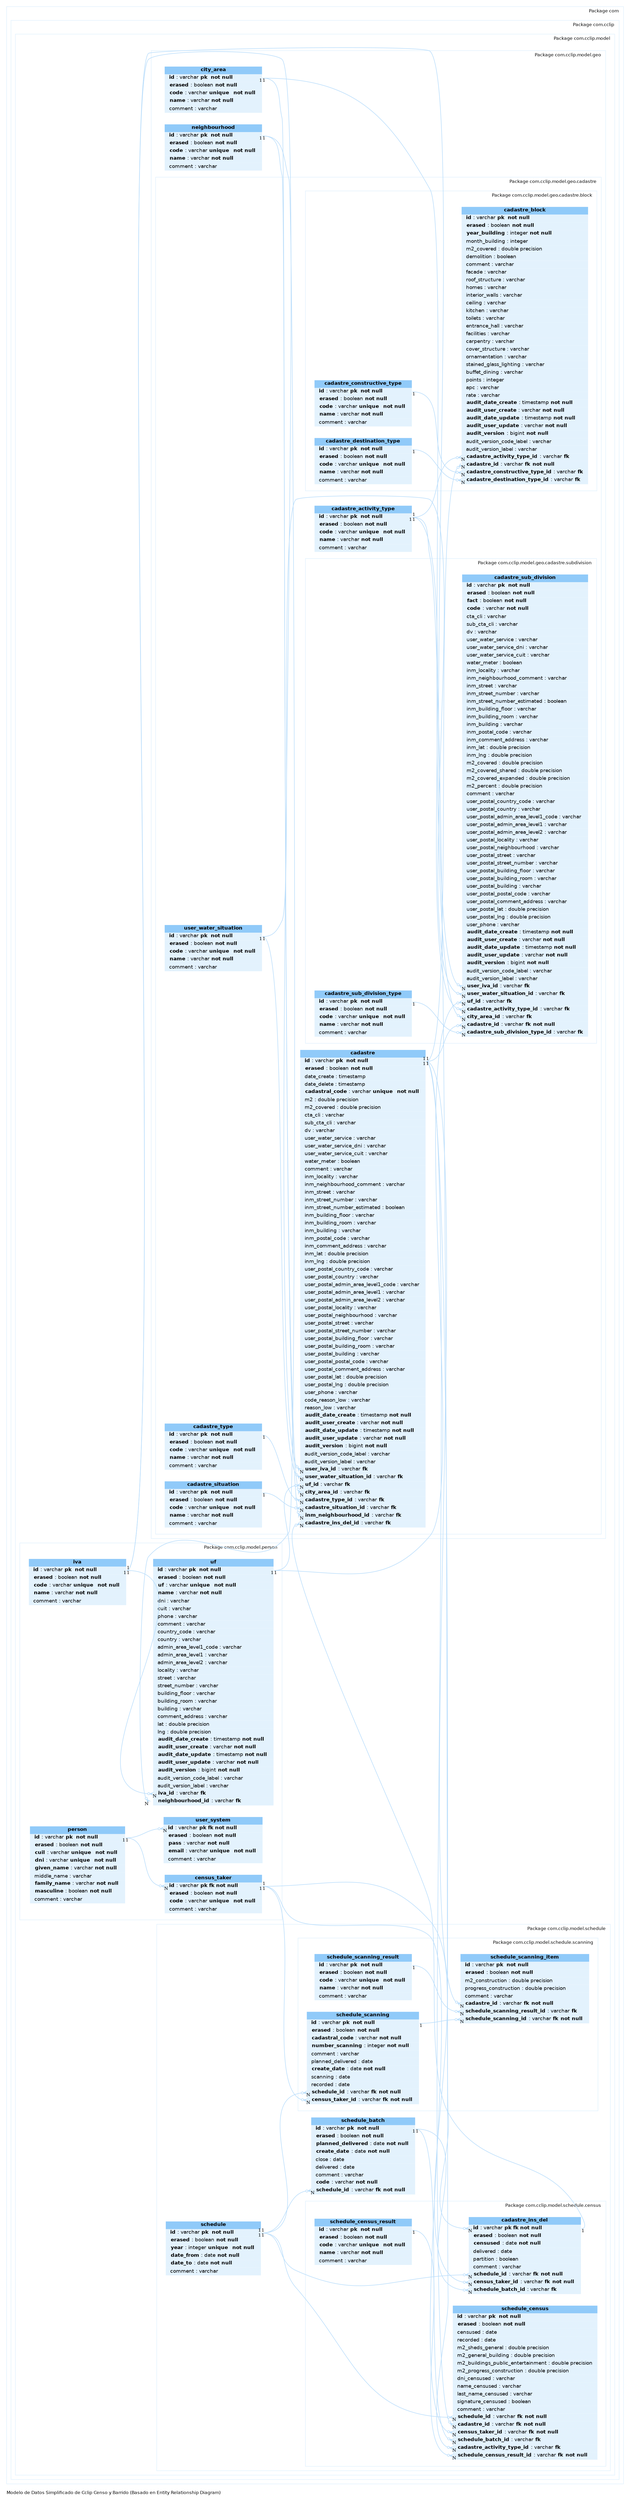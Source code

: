 digraph G {

	graph [
		label="Modelo de Datos Simplificado de Cclip Censo y Barrido (Basado en Entity Relationship Diagram)"
		rankdir="RL"
		bgcolor="#FFFFFF"
		labeljust="l"
		nodesep="0.18"
		ranksep="0.46"
		fontname="Helvetica"
		fontsize="8"
	];
	node [
		fontname="Helvetica"
		fontsize="9"
		shape="plaintext"
		
	];
	edge [
		arrowsize="0.5"
	];

	subgraph clustercom {
		color="#E3F2FD";
		label = "Package com";

		subgraph clustercom_cclip {
			color="#E3F2FD";
			label = "Package com.cclip";

			subgraph clustercom_cclip_model {
				color="#E3F2FD";
				label = "Package com.cclip.model";

				subgraph clustercom_cclip_model_geo {
					color="#E3F2FD";
					label = "Package com.cclip.model.geo";

					//com.cclip.model.geo.CityArea
					city_area [
						label=<
							<TABLE BORDER="0" CELLBORDER="0" CELLSPACING="0" BGCOLOR="#ffffff">
				<TR><TD COLSPAN="3" BGCOLOR="#90CAF9" ALIGN="CENTER"><B>city_area</B></TD></TR>

				<TR><TD PORT="id" COLSPAN="3" BGCOLOR="#E3F2FD" ALIGN="LEFT"><B>  id</B> : varchar <B>pk  not null</B> </TD></TR>
				<TR><TD PORT="erased" COLSPAN="3" BGCOLOR="#E3F2FD" ALIGN="LEFT">  <B>erased</B> : boolean <B>not null</B>   </TD></TR>
				<TR><TD PORT="code" COLSPAN="3" BGCOLOR="#E3F2FD" ALIGN="LEFT">  <B>code</B> : varchar <B>unique</B>  <B>not null</B>   </TD></TR>
				<TR><TD PORT="name" COLSPAN="3" BGCOLOR="#E3F2FD" ALIGN="LEFT">  <B>name</B> : varchar <B>not null</B>   </TD></TR>
				<TR><TD PORT="comment" COLSPAN="3" BGCOLOR="#E3F2FD" ALIGN="LEFT">  comment : varchar  </TD></TR>
							</TABLE>>
							URL="com.cclip.model.geo.CityArea.html"
							tooltip="com.cclip.model.geo.CityArea"
					];

					//com.cclip.model.geo.Neighbourhood
					neighbourhood [
						label=<
							<TABLE BORDER="0" CELLBORDER="0" CELLSPACING="0" BGCOLOR="#ffffff">
				<TR><TD COLSPAN="3" BGCOLOR="#90CAF9" ALIGN="CENTER"><B>neighbourhood</B></TD></TR>

				<TR><TD PORT="id" COLSPAN="3" BGCOLOR="#E3F2FD" ALIGN="LEFT"><B>  id</B> : varchar <B>pk  not null</B> </TD></TR>
				<TR><TD PORT="erased" COLSPAN="3" BGCOLOR="#E3F2FD" ALIGN="LEFT">  <B>erased</B> : boolean <B>not null</B>   </TD></TR>
				<TR><TD PORT="code" COLSPAN="3" BGCOLOR="#E3F2FD" ALIGN="LEFT">  <B>code</B> : varchar <B>unique</B>  <B>not null</B>   </TD></TR>
				<TR><TD PORT="name" COLSPAN="3" BGCOLOR="#E3F2FD" ALIGN="LEFT">  <B>name</B> : varchar <B>not null</B>   </TD></TR>
				<TR><TD PORT="comment" COLSPAN="3" BGCOLOR="#E3F2FD" ALIGN="LEFT">  comment : varchar  </TD></TR>
							</TABLE>>
							URL="com.cclip.model.geo.Neighbourhood.html"
							tooltip="com.cclip.model.geo.Neighbourhood"
					];

					subgraph clustercom_cclip_model_geo_cadastre {
						color="#E3F2FD";
						label = "Package com.cclip.model.geo.cadastre";

						//com.cclip.model.geo.cadastre.CadastreType
						cadastre_type [
							label=<
								<TABLE BORDER="0" CELLBORDER="0" CELLSPACING="0" BGCOLOR="#ffffff">
				<TR><TD COLSPAN="3" BGCOLOR="#90CAF9" ALIGN="CENTER"><B>cadastre_type</B></TD></TR>

				<TR><TD PORT="id" COLSPAN="3" BGCOLOR="#E3F2FD" ALIGN="LEFT"><B>  id</B> : varchar <B>pk  not null</B> </TD></TR>
				<TR><TD PORT="erased" COLSPAN="3" BGCOLOR="#E3F2FD" ALIGN="LEFT">  <B>erased</B> : boolean <B>not null</B>   </TD></TR>
				<TR><TD PORT="code" COLSPAN="3" BGCOLOR="#E3F2FD" ALIGN="LEFT">  <B>code</B> : varchar <B>unique</B>  <B>not null</B>   </TD></TR>
				<TR><TD PORT="name" COLSPAN="3" BGCOLOR="#E3F2FD" ALIGN="LEFT">  <B>name</B> : varchar <B>not null</B>   </TD></TR>
				<TR><TD PORT="comment" COLSPAN="3" BGCOLOR="#E3F2FD" ALIGN="LEFT">  comment : varchar  </TD></TR>
								</TABLE>>
								URL="com.cclip.model.geo.cadastre.CadastreType.html"
								tooltip="com.cclip.model.geo.cadastre.CadastreType"
						];

						//com.cclip.model.geo.cadastre.CadastreSituation
						cadastre_situation [
							label=<
								<TABLE BORDER="0" CELLBORDER="0" CELLSPACING="0" BGCOLOR="#ffffff">
				<TR><TD COLSPAN="3" BGCOLOR="#90CAF9" ALIGN="CENTER"><B>cadastre_situation</B></TD></TR>

				<TR><TD PORT="id" COLSPAN="3" BGCOLOR="#E3F2FD" ALIGN="LEFT"><B>  id</B> : varchar <B>pk  not null</B> </TD></TR>
				<TR><TD PORT="erased" COLSPAN="3" BGCOLOR="#E3F2FD" ALIGN="LEFT">  <B>erased</B> : boolean <B>not null</B>   </TD></TR>
				<TR><TD PORT="code" COLSPAN="3" BGCOLOR="#E3F2FD" ALIGN="LEFT">  <B>code</B> : varchar <B>unique</B>  <B>not null</B>   </TD></TR>
				<TR><TD PORT="name" COLSPAN="3" BGCOLOR="#E3F2FD" ALIGN="LEFT">  <B>name</B> : varchar <B>not null</B>   </TD></TR>
				<TR><TD PORT="comment" COLSPAN="3" BGCOLOR="#E3F2FD" ALIGN="LEFT">  comment : varchar  </TD></TR>
								</TABLE>>
								URL="com.cclip.model.geo.cadastre.CadastreSituation.html"
								tooltip="com.cclip.model.geo.cadastre.CadastreSituation"
						];

						//com.cclip.model.geo.cadastre.UserWaterSituation
						user_water_situation [
							label=<
								<TABLE BORDER="0" CELLBORDER="0" CELLSPACING="0" BGCOLOR="#ffffff">
				<TR><TD COLSPAN="3" BGCOLOR="#90CAF9" ALIGN="CENTER"><B>user_water_situation</B></TD></TR>

				<TR><TD PORT="id" COLSPAN="3" BGCOLOR="#E3F2FD" ALIGN="LEFT"><B>  id</B> : varchar <B>pk  not null</B> </TD></TR>
				<TR><TD PORT="erased" COLSPAN="3" BGCOLOR="#E3F2FD" ALIGN="LEFT">  <B>erased</B> : boolean <B>not null</B>   </TD></TR>
				<TR><TD PORT="code" COLSPAN="3" BGCOLOR="#E3F2FD" ALIGN="LEFT">  <B>code</B> : varchar <B>unique</B>  <B>not null</B>   </TD></TR>
				<TR><TD PORT="name" COLSPAN="3" BGCOLOR="#E3F2FD" ALIGN="LEFT">  <B>name</B> : varchar <B>not null</B>   </TD></TR>
				<TR><TD PORT="comment" COLSPAN="3" BGCOLOR="#E3F2FD" ALIGN="LEFT">  comment : varchar  </TD></TR>
								</TABLE>>
								URL="com.cclip.model.geo.cadastre.UserWaterSituation.html"
								tooltip="com.cclip.model.geo.cadastre.UserWaterSituation"
						];

						//com.cclip.model.geo.cadastre.Cadastre
						cadastre [
							label=<
								<TABLE BORDER="0" CELLBORDER="0" CELLSPACING="0" BGCOLOR="#ffffff">
				<TR><TD COLSPAN="3" BGCOLOR="#90CAF9" ALIGN="CENTER"><B>cadastre</B></TD></TR>

				<TR><TD PORT="id" COLSPAN="3" BGCOLOR="#E3F2FD" ALIGN="LEFT"><B>  id</B> : varchar <B>pk  not null</B> </TD></TR>
				<TR><TD PORT="erased" COLSPAN="3" BGCOLOR="#E3F2FD" ALIGN="LEFT">  <B>erased</B> : boolean <B>not null</B>   </TD></TR>
				<TR><TD PORT="date_create" COLSPAN="3" BGCOLOR="#E3F2FD" ALIGN="LEFT">  date_create : timestamp  </TD></TR>
				<TR><TD PORT="date_delete" COLSPAN="3" BGCOLOR="#E3F2FD" ALIGN="LEFT">  date_delete : timestamp  </TD></TR>
				<TR><TD PORT="cadastral_code" COLSPAN="3" BGCOLOR="#E3F2FD" ALIGN="LEFT">  <B>cadastral_code</B> : varchar <B>unique</B>  <B>not null</B>   </TD></TR>
				<TR><TD PORT="m2" COLSPAN="3" BGCOLOR="#E3F2FD" ALIGN="LEFT">  m2 : double precision  </TD></TR>
				<TR><TD PORT="m2_covered" COLSPAN="3" BGCOLOR="#E3F2FD" ALIGN="LEFT">  m2_covered : double precision  </TD></TR>
				<TR><TD PORT="cta_cli" COLSPAN="3" BGCOLOR="#E3F2FD" ALIGN="LEFT">  cta_cli : varchar  </TD></TR>
				<TR><TD PORT="sub_cta_cli" COLSPAN="3" BGCOLOR="#E3F2FD" ALIGN="LEFT">  sub_cta_cli : varchar  </TD></TR>
				<TR><TD PORT="dv" COLSPAN="3" BGCOLOR="#E3F2FD" ALIGN="LEFT">  dv : varchar  </TD></TR>
				<TR><TD PORT="user_water_service" COLSPAN="3" BGCOLOR="#E3F2FD" ALIGN="LEFT">  user_water_service : varchar  </TD></TR>
				<TR><TD PORT="user_water_service_dni" COLSPAN="3" BGCOLOR="#E3F2FD" ALIGN="LEFT">  user_water_service_dni : varchar  </TD></TR>
				<TR><TD PORT="user_water_service_cuit" COLSPAN="3" BGCOLOR="#E3F2FD" ALIGN="LEFT">  user_water_service_cuit : varchar  </TD></TR>
				<TR><TD PORT="water_meter" COLSPAN="3" BGCOLOR="#E3F2FD" ALIGN="LEFT">  water_meter : boolean  </TD></TR>
				<TR><TD PORT="comment" COLSPAN="3" BGCOLOR="#E3F2FD" ALIGN="LEFT">  comment : varchar  </TD></TR>
				<TR><TD PORT="inm_locality" COLSPAN="3" BGCOLOR="#E3F2FD" ALIGN="LEFT">  inm_locality : varchar  </TD></TR>
				<TR><TD PORT="inm_neighbourhood_comment" COLSPAN="3" BGCOLOR="#E3F2FD" ALIGN="LEFT">  inm_neighbourhood_comment : varchar  </TD></TR>
				<TR><TD PORT="inm_street" COLSPAN="3" BGCOLOR="#E3F2FD" ALIGN="LEFT">  inm_street : varchar  </TD></TR>
				<TR><TD PORT="inm_street_number" COLSPAN="3" BGCOLOR="#E3F2FD" ALIGN="LEFT">  inm_street_number : varchar  </TD></TR>
				<TR><TD PORT="inm_street_number_estimated" COLSPAN="3" BGCOLOR="#E3F2FD" ALIGN="LEFT">  inm_street_number_estimated : boolean  </TD></TR>
				<TR><TD PORT="inm_building_floor" COLSPAN="3" BGCOLOR="#E3F2FD" ALIGN="LEFT">  inm_building_floor : varchar  </TD></TR>
				<TR><TD PORT="inm_building_room" COLSPAN="3" BGCOLOR="#E3F2FD" ALIGN="LEFT">  inm_building_room : varchar  </TD></TR>
				<TR><TD PORT="inm_building" COLSPAN="3" BGCOLOR="#E3F2FD" ALIGN="LEFT">  inm_building : varchar  </TD></TR>
				<TR><TD PORT="inm_postal_code" COLSPAN="3" BGCOLOR="#E3F2FD" ALIGN="LEFT">  inm_postal_code : varchar  </TD></TR>
				<TR><TD PORT="inm_comment_address" COLSPAN="3" BGCOLOR="#E3F2FD" ALIGN="LEFT">  inm_comment_address : varchar  </TD></TR>
				<TR><TD PORT="inm_lat" COLSPAN="3" BGCOLOR="#E3F2FD" ALIGN="LEFT">  inm_lat : double precision  </TD></TR>
				<TR><TD PORT="inm_lng" COLSPAN="3" BGCOLOR="#E3F2FD" ALIGN="LEFT">  inm_lng : double precision  </TD></TR>
				<TR><TD PORT="user_postal_country_code" COLSPAN="3" BGCOLOR="#E3F2FD" ALIGN="LEFT">  user_postal_country_code : varchar  </TD></TR>
				<TR><TD PORT="user_postal_country" COLSPAN="3" BGCOLOR="#E3F2FD" ALIGN="LEFT">  user_postal_country : varchar  </TD></TR>
				<TR><TD PORT="user_postal_admin_area_level1_code" COLSPAN="3" BGCOLOR="#E3F2FD" ALIGN="LEFT">  user_postal_admin_area_level1_code : varchar  </TD></TR>
				<TR><TD PORT="user_postal_admin_area_level1" COLSPAN="3" BGCOLOR="#E3F2FD" ALIGN="LEFT">  user_postal_admin_area_level1 : varchar  </TD></TR>
				<TR><TD PORT="user_postal_admin_area_level2" COLSPAN="3" BGCOLOR="#E3F2FD" ALIGN="LEFT">  user_postal_admin_area_level2 : varchar  </TD></TR>
				<TR><TD PORT="user_postal_locality" COLSPAN="3" BGCOLOR="#E3F2FD" ALIGN="LEFT">  user_postal_locality : varchar  </TD></TR>
				<TR><TD PORT="user_postal_neighbourhood" COLSPAN="3" BGCOLOR="#E3F2FD" ALIGN="LEFT">  user_postal_neighbourhood : varchar  </TD></TR>
				<TR><TD PORT="user_postal_street" COLSPAN="3" BGCOLOR="#E3F2FD" ALIGN="LEFT">  user_postal_street : varchar  </TD></TR>
				<TR><TD PORT="user_postal_street_number" COLSPAN="3" BGCOLOR="#E3F2FD" ALIGN="LEFT">  user_postal_street_number : varchar  </TD></TR>
				<TR><TD PORT="user_postal_building_floor" COLSPAN="3" BGCOLOR="#E3F2FD" ALIGN="LEFT">  user_postal_building_floor : varchar  </TD></TR>
				<TR><TD PORT="user_postal_building_room" COLSPAN="3" BGCOLOR="#E3F2FD" ALIGN="LEFT">  user_postal_building_room : varchar  </TD></TR>
				<TR><TD PORT="user_postal_building" COLSPAN="3" BGCOLOR="#E3F2FD" ALIGN="LEFT">  user_postal_building : varchar  </TD></TR>
				<TR><TD PORT="user_postal_postal_code" COLSPAN="3" BGCOLOR="#E3F2FD" ALIGN="LEFT">  user_postal_postal_code : varchar  </TD></TR>
				<TR><TD PORT="user_postal_comment_address" COLSPAN="3" BGCOLOR="#E3F2FD" ALIGN="LEFT">  user_postal_comment_address : varchar  </TD></TR>
				<TR><TD PORT="user_postal_lat" COLSPAN="3" BGCOLOR="#E3F2FD" ALIGN="LEFT">  user_postal_lat : double precision  </TD></TR>
				<TR><TD PORT="user_postal_lng" COLSPAN="3" BGCOLOR="#E3F2FD" ALIGN="LEFT">  user_postal_lng : double precision  </TD></TR>
				<TR><TD PORT="user_phone" COLSPAN="3" BGCOLOR="#E3F2FD" ALIGN="LEFT">  user_phone : varchar  </TD></TR>
				<TR><TD PORT="code_reason_low" COLSPAN="3" BGCOLOR="#E3F2FD" ALIGN="LEFT">  code_reason_low : varchar  </TD></TR>
				<TR><TD PORT="reason_low" COLSPAN="3" BGCOLOR="#E3F2FD" ALIGN="LEFT">  reason_low : varchar  </TD></TR>
				<TR><TD PORT="audit_date_create" COLSPAN="3" BGCOLOR="#E3F2FD" ALIGN="LEFT">  <B>audit_date_create</B> : timestamp <B>not null</B>   </TD></TR>
				<TR><TD PORT="audit_user_create" COLSPAN="3" BGCOLOR="#E3F2FD" ALIGN="LEFT">  <B>audit_user_create</B> : varchar <B>not null</B>   </TD></TR>
				<TR><TD PORT="audit_date_update" COLSPAN="3" BGCOLOR="#E3F2FD" ALIGN="LEFT">  <B>audit_date_update</B> : timestamp <B>not null</B>   </TD></TR>
				<TR><TD PORT="audit_user_update" COLSPAN="3" BGCOLOR="#E3F2FD" ALIGN="LEFT">  <B>audit_user_update</B> : varchar <B>not null</B>   </TD></TR>
				<TR><TD PORT="audit_version" COLSPAN="3" BGCOLOR="#E3F2FD" ALIGN="LEFT">  <B>audit_version</B> : bigint <B>not null</B>   </TD></TR>
				<TR><TD PORT="audit_version_code_label" COLSPAN="3" BGCOLOR="#E3F2FD" ALIGN="LEFT">  audit_version_code_label : varchar  </TD></TR>
				<TR><TD PORT="audit_version_label" COLSPAN="3" BGCOLOR="#E3F2FD" ALIGN="LEFT">  audit_version_label : varchar  </TD></TR>
				<TR><TD PORT="user_iva_id" COLSPAN="3" BGCOLOR="#E3F2FD" ALIGN="LEFT">  <B>user_iva_id</B> : varchar <B>fk</B>  </TD></TR>
				<TR><TD PORT="user_water_situation_id" COLSPAN="3" BGCOLOR="#E3F2FD" ALIGN="LEFT">  <B>user_water_situation_id</B> : varchar <B>fk</B>  </TD></TR>
				<TR><TD PORT="uf_id" COLSPAN="3" BGCOLOR="#E3F2FD" ALIGN="LEFT">  <B>uf_id</B> : varchar <B>fk</B>  </TD></TR>
				<TR><TD PORT="city_area_id" COLSPAN="3" BGCOLOR="#E3F2FD" ALIGN="LEFT">  <B>city_area_id</B> : varchar <B>fk</B>  </TD></TR>
				<TR><TD PORT="cadastre_type_id" COLSPAN="3" BGCOLOR="#E3F2FD" ALIGN="LEFT">  <B>cadastre_type_id</B> : varchar <B>fk</B>  </TD></TR>
				<TR><TD PORT="cadastre_situation_id" COLSPAN="3" BGCOLOR="#E3F2FD" ALIGN="LEFT">  <B>cadastre_situation_id</B> : varchar <B>fk</B>  </TD></TR>
				<TR><TD PORT="inm_neighbourhood_id" COLSPAN="3" BGCOLOR="#E3F2FD" ALIGN="LEFT">  <B>inm_neighbourhood_id</B> : varchar <B>fk</B>  </TD></TR>
				<TR><TD PORT="cadastre_ins_del_id" COLSPAN="3" BGCOLOR="#E3F2FD" ALIGN="LEFT">  <B>cadastre_ins_del_id</B> : varchar <B>fk</B>  </TD></TR>
								</TABLE>>
								URL="com.cclip.model.geo.cadastre.Cadastre.html"
								tooltip="com.cclip.model.geo.cadastre.Cadastre"
						];

						//com.cclip.model.geo.cadastre.CadastreActivityType
						cadastre_activity_type [
							label=<
								<TABLE BORDER="0" CELLBORDER="0" CELLSPACING="0" BGCOLOR="#ffffff">
				<TR><TD COLSPAN="3" BGCOLOR="#90CAF9" ALIGN="CENTER"><B>cadastre_activity_type</B></TD></TR>

				<TR><TD PORT="id" COLSPAN="3" BGCOLOR="#E3F2FD" ALIGN="LEFT"><B>  id</B> : varchar <B>pk  not null</B> </TD></TR>
				<TR><TD PORT="erased" COLSPAN="3" BGCOLOR="#E3F2FD" ALIGN="LEFT">  <B>erased</B> : boolean <B>not null</B>   </TD></TR>
				<TR><TD PORT="code" COLSPAN="3" BGCOLOR="#E3F2FD" ALIGN="LEFT">  <B>code</B> : varchar <B>unique</B>  <B>not null</B>   </TD></TR>
				<TR><TD PORT="name" COLSPAN="3" BGCOLOR="#E3F2FD" ALIGN="LEFT">  <B>name</B> : varchar <B>not null</B>   </TD></TR>
				<TR><TD PORT="comment" COLSPAN="3" BGCOLOR="#E3F2FD" ALIGN="LEFT">  comment : varchar  </TD></TR>
								</TABLE>>
								URL="com.cclip.model.geo.cadastre.CadastreActivityType.html"
								tooltip="com.cclip.model.geo.cadastre.CadastreActivityType"
						];

						subgraph clustercom_cclip_model_geo_cadastre_aacc {
							color="#E3F2FD";
							label = "Package com.cclip.model.geo.cadastre.aacc";

						}

						subgraph clustercom_cclip_model_geo_cadastre_block {
							color="#E3F2FD";
							label = "Package com.cclip.model.geo.cadastre.block";

							//com.cclip.model.geo.cadastre.block.CadastreConstructiveType
							cadastre_constructive_type [
								label=<
									<TABLE BORDER="0" CELLBORDER="0" CELLSPACING="0" BGCOLOR="#ffffff">
				<TR><TD COLSPAN="3" BGCOLOR="#90CAF9" ALIGN="CENTER"><B>cadastre_constructive_type</B></TD></TR>

				<TR><TD PORT="id" COLSPAN="3" BGCOLOR="#E3F2FD" ALIGN="LEFT"><B>  id</B> : varchar <B>pk  not null</B> </TD></TR>
				<TR><TD PORT="erased" COLSPAN="3" BGCOLOR="#E3F2FD" ALIGN="LEFT">  <B>erased</B> : boolean <B>not null</B>   </TD></TR>
				<TR><TD PORT="code" COLSPAN="3" BGCOLOR="#E3F2FD" ALIGN="LEFT">  <B>code</B> : varchar <B>unique</B>  <B>not null</B>   </TD></TR>
				<TR><TD PORT="name" COLSPAN="3" BGCOLOR="#E3F2FD" ALIGN="LEFT">  <B>name</B> : varchar <B>not null</B>   </TD></TR>
				<TR><TD PORT="comment" COLSPAN="3" BGCOLOR="#E3F2FD" ALIGN="LEFT">  comment : varchar  </TD></TR>
									</TABLE>>
									URL="com.cclip.model.geo.cadastre.block.CadastreConstructiveType.html"
									tooltip="com.cclip.model.geo.cadastre.block.CadastreConstructiveType"
							];

							//com.cclip.model.geo.cadastre.block.CadastreDestinationType
							cadastre_destination_type [
								label=<
									<TABLE BORDER="0" CELLBORDER="0" CELLSPACING="0" BGCOLOR="#ffffff">
				<TR><TD COLSPAN="3" BGCOLOR="#90CAF9" ALIGN="CENTER"><B>cadastre_destination_type</B></TD></TR>

				<TR><TD PORT="id" COLSPAN="3" BGCOLOR="#E3F2FD" ALIGN="LEFT"><B>  id</B> : varchar <B>pk  not null</B> </TD></TR>
				<TR><TD PORT="erased" COLSPAN="3" BGCOLOR="#E3F2FD" ALIGN="LEFT">  <B>erased</B> : boolean <B>not null</B>   </TD></TR>
				<TR><TD PORT="code" COLSPAN="3" BGCOLOR="#E3F2FD" ALIGN="LEFT">  <B>code</B> : varchar <B>unique</B>  <B>not null</B>   </TD></TR>
				<TR><TD PORT="name" COLSPAN="3" BGCOLOR="#E3F2FD" ALIGN="LEFT">  <B>name</B> : varchar <B>not null</B>   </TD></TR>
				<TR><TD PORT="comment" COLSPAN="3" BGCOLOR="#E3F2FD" ALIGN="LEFT">  comment : varchar  </TD></TR>
									</TABLE>>
									URL="com.cclip.model.geo.cadastre.block.CadastreDestinationType.html"
									tooltip="com.cclip.model.geo.cadastre.block.CadastreDestinationType"
							];

							//com.cclip.model.geo.cadastre.block.CadastreBlock
							cadastre_block [
								label=<
									<TABLE BORDER="0" CELLBORDER="0" CELLSPACING="0" BGCOLOR="#ffffff">
				<TR><TD COLSPAN="3" BGCOLOR="#90CAF9" ALIGN="CENTER"><B>cadastre_block</B></TD></TR>

				<TR><TD PORT="id" COLSPAN="3" BGCOLOR="#E3F2FD" ALIGN="LEFT"><B>  id</B> : varchar <B>pk  not null</B> </TD></TR>
				<TR><TD PORT="erased" COLSPAN="3" BGCOLOR="#E3F2FD" ALIGN="LEFT">  <B>erased</B> : boolean <B>not null</B>   </TD></TR>
				<TR><TD PORT="year_building" COLSPAN="3" BGCOLOR="#E3F2FD" ALIGN="LEFT">  <B>year_building</B> : integer <B>not null</B>   </TD></TR>
				<TR><TD PORT="month_building" COLSPAN="3" BGCOLOR="#E3F2FD" ALIGN="LEFT">  month_building : integer  </TD></TR>
				<TR><TD PORT="m2_covered" COLSPAN="3" BGCOLOR="#E3F2FD" ALIGN="LEFT">  m2_covered : double precision  </TD></TR>
				<TR><TD PORT="demolition" COLSPAN="3" BGCOLOR="#E3F2FD" ALIGN="LEFT">  demolition : boolean  </TD></TR>
				<TR><TD PORT="comment" COLSPAN="3" BGCOLOR="#E3F2FD" ALIGN="LEFT">  comment : varchar  </TD></TR>
				<TR><TD PORT="facade" COLSPAN="3" BGCOLOR="#E3F2FD" ALIGN="LEFT">  facade : varchar  </TD></TR>
				<TR><TD PORT="roof_structure" COLSPAN="3" BGCOLOR="#E3F2FD" ALIGN="LEFT">  roof_structure : varchar  </TD></TR>
				<TR><TD PORT="homes" COLSPAN="3" BGCOLOR="#E3F2FD" ALIGN="LEFT">  homes : varchar  </TD></TR>
				<TR><TD PORT="interior_walls" COLSPAN="3" BGCOLOR="#E3F2FD" ALIGN="LEFT">  interior_walls : varchar  </TD></TR>
				<TR><TD PORT="ceiling" COLSPAN="3" BGCOLOR="#E3F2FD" ALIGN="LEFT">  ceiling : varchar  </TD></TR>
				<TR><TD PORT="kitchen" COLSPAN="3" BGCOLOR="#E3F2FD" ALIGN="LEFT">  kitchen : varchar  </TD></TR>
				<TR><TD PORT="toilets" COLSPAN="3" BGCOLOR="#E3F2FD" ALIGN="LEFT">  toilets : varchar  </TD></TR>
				<TR><TD PORT="entrance_hall" COLSPAN="3" BGCOLOR="#E3F2FD" ALIGN="LEFT">  entrance_hall : varchar  </TD></TR>
				<TR><TD PORT="facilities" COLSPAN="3" BGCOLOR="#E3F2FD" ALIGN="LEFT">  facilities : varchar  </TD></TR>
				<TR><TD PORT="carpentry" COLSPAN="3" BGCOLOR="#E3F2FD" ALIGN="LEFT">  carpentry : varchar  </TD></TR>
				<TR><TD PORT="cover_structure" COLSPAN="3" BGCOLOR="#E3F2FD" ALIGN="LEFT">  cover_structure : varchar  </TD></TR>
				<TR><TD PORT="ornamentation" COLSPAN="3" BGCOLOR="#E3F2FD" ALIGN="LEFT">  ornamentation : varchar  </TD></TR>
				<TR><TD PORT="stained_glass_lighting" COLSPAN="3" BGCOLOR="#E3F2FD" ALIGN="LEFT">  stained_glass_lighting : varchar  </TD></TR>
				<TR><TD PORT="buffet_dining" COLSPAN="3" BGCOLOR="#E3F2FD" ALIGN="LEFT">  buffet_dining : varchar  </TD></TR>
				<TR><TD PORT="points" COLSPAN="3" BGCOLOR="#E3F2FD" ALIGN="LEFT">  points : integer  </TD></TR>
				<TR><TD PORT="apc" COLSPAN="3" BGCOLOR="#E3F2FD" ALIGN="LEFT">  apc : varchar  </TD></TR>
				<TR><TD PORT="rate" COLSPAN="3" BGCOLOR="#E3F2FD" ALIGN="LEFT">  rate : varchar  </TD></TR>
				<TR><TD PORT="audit_date_create" COLSPAN="3" BGCOLOR="#E3F2FD" ALIGN="LEFT">  <B>audit_date_create</B> : timestamp <B>not null</B>   </TD></TR>
				<TR><TD PORT="audit_user_create" COLSPAN="3" BGCOLOR="#E3F2FD" ALIGN="LEFT">  <B>audit_user_create</B> : varchar <B>not null</B>   </TD></TR>
				<TR><TD PORT="audit_date_update" COLSPAN="3" BGCOLOR="#E3F2FD" ALIGN="LEFT">  <B>audit_date_update</B> : timestamp <B>not null</B>   </TD></TR>
				<TR><TD PORT="audit_user_update" COLSPAN="3" BGCOLOR="#E3F2FD" ALIGN="LEFT">  <B>audit_user_update</B> : varchar <B>not null</B>   </TD></TR>
				<TR><TD PORT="audit_version" COLSPAN="3" BGCOLOR="#E3F2FD" ALIGN="LEFT">  <B>audit_version</B> : bigint <B>not null</B>   </TD></TR>
				<TR><TD PORT="audit_version_code_label" COLSPAN="3" BGCOLOR="#E3F2FD" ALIGN="LEFT">  audit_version_code_label : varchar  </TD></TR>
				<TR><TD PORT="audit_version_label" COLSPAN="3" BGCOLOR="#E3F2FD" ALIGN="LEFT">  audit_version_label : varchar  </TD></TR>
				<TR><TD PORT="cadastre_activity_type_id" COLSPAN="3" BGCOLOR="#E3F2FD" ALIGN="LEFT">  <B>cadastre_activity_type_id</B> : varchar <B>fk</B>  </TD></TR>
				<TR><TD PORT="cadastre_id" COLSPAN="3" BGCOLOR="#E3F2FD" ALIGN="LEFT">  <B>cadastre_id</B> : varchar <B>fk</B> <B>not null</B>   </TD></TR>
				<TR><TD PORT="cadastre_constructive_type_id" COLSPAN="3" BGCOLOR="#E3F2FD" ALIGN="LEFT">  <B>cadastre_constructive_type_id</B> : varchar <B>fk</B>  </TD></TR>
				<TR><TD PORT="cadastre_destination_type_id" COLSPAN="3" BGCOLOR="#E3F2FD" ALIGN="LEFT">  <B>cadastre_destination_type_id</B> : varchar <B>fk</B>  </TD></TR>
									</TABLE>>
									URL="com.cclip.model.geo.cadastre.block.CadastreBlock.html"
									tooltip="com.cclip.model.geo.cadastre.block.CadastreBlock"
							];

						}

						subgraph clustercom_cclip_model_geo_cadastre_subdivision {
							color="#E3F2FD";
							label = "Package com.cclip.model.geo.cadastre.subdivision";

							//com.cclip.model.geo.cadastre.subdivision.CadastreSubDivisionType
							cadastre_sub_division_type [
								label=<
									<TABLE BORDER="0" CELLBORDER="0" CELLSPACING="0" BGCOLOR="#ffffff">
				<TR><TD COLSPAN="3" BGCOLOR="#90CAF9" ALIGN="CENTER"><B>cadastre_sub_division_type</B></TD></TR>

				<TR><TD PORT="id" COLSPAN="3" BGCOLOR="#E3F2FD" ALIGN="LEFT"><B>  id</B> : varchar <B>pk  not null</B> </TD></TR>
				<TR><TD PORT="erased" COLSPAN="3" BGCOLOR="#E3F2FD" ALIGN="LEFT">  <B>erased</B> : boolean <B>not null</B>   </TD></TR>
				<TR><TD PORT="code" COLSPAN="3" BGCOLOR="#E3F2FD" ALIGN="LEFT">  <B>code</B> : varchar <B>unique</B>  <B>not null</B>   </TD></TR>
				<TR><TD PORT="name" COLSPAN="3" BGCOLOR="#E3F2FD" ALIGN="LEFT">  <B>name</B> : varchar <B>not null</B>   </TD></TR>
				<TR><TD PORT="comment" COLSPAN="3" BGCOLOR="#E3F2FD" ALIGN="LEFT">  comment : varchar  </TD></TR>
									</TABLE>>
									URL="com.cclip.model.geo.cadastre.subdivision.CadastreSubDivisionType.html"
									tooltip="com.cclip.model.geo.cadastre.subdivision.CadastreSubDivisionType"
							];

							//com.cclip.model.geo.cadastre.subdivision.CadastreSubDivision
							cadastre_sub_division [
								label=<
									<TABLE BORDER="0" CELLBORDER="0" CELLSPACING="0" BGCOLOR="#ffffff">
				<TR><TD COLSPAN="3" BGCOLOR="#90CAF9" ALIGN="CENTER"><B>cadastre_sub_division</B></TD></TR>

				<TR><TD PORT="id" COLSPAN="3" BGCOLOR="#E3F2FD" ALIGN="LEFT"><B>  id</B> : varchar <B>pk  not null</B> </TD></TR>
				<TR><TD PORT="erased" COLSPAN="3" BGCOLOR="#E3F2FD" ALIGN="LEFT">  <B>erased</B> : boolean <B>not null</B>   </TD></TR>
				<TR><TD PORT="fact" COLSPAN="3" BGCOLOR="#E3F2FD" ALIGN="LEFT">  <B>fact</B> : boolean <B>not null</B>   </TD></TR>
				<TR><TD PORT="code" COLSPAN="3" BGCOLOR="#E3F2FD" ALIGN="LEFT">  <B>code</B> : varchar <B>not null</B>   </TD></TR>
				<TR><TD PORT="cta_cli" COLSPAN="3" BGCOLOR="#E3F2FD" ALIGN="LEFT">  cta_cli : varchar  </TD></TR>
				<TR><TD PORT="sub_cta_cli" COLSPAN="3" BGCOLOR="#E3F2FD" ALIGN="LEFT">  sub_cta_cli : varchar  </TD></TR>
				<TR><TD PORT="dv" COLSPAN="3" BGCOLOR="#E3F2FD" ALIGN="LEFT">  dv : varchar  </TD></TR>
				<TR><TD PORT="user_water_service" COLSPAN="3" BGCOLOR="#E3F2FD" ALIGN="LEFT">  user_water_service : varchar  </TD></TR>
				<TR><TD PORT="user_water_service_dni" COLSPAN="3" BGCOLOR="#E3F2FD" ALIGN="LEFT">  user_water_service_dni : varchar  </TD></TR>
				<TR><TD PORT="user_water_service_cuit" COLSPAN="3" BGCOLOR="#E3F2FD" ALIGN="LEFT">  user_water_service_cuit : varchar  </TD></TR>
				<TR><TD PORT="water_meter" COLSPAN="3" BGCOLOR="#E3F2FD" ALIGN="LEFT">  water_meter : boolean  </TD></TR>
				<TR><TD PORT="inm_locality" COLSPAN="3" BGCOLOR="#E3F2FD" ALIGN="LEFT">  inm_locality : varchar  </TD></TR>
				<TR><TD PORT="inm_neighbourhood_comment" COLSPAN="3" BGCOLOR="#E3F2FD" ALIGN="LEFT">  inm_neighbourhood_comment : varchar  </TD></TR>
				<TR><TD PORT="inm_street" COLSPAN="3" BGCOLOR="#E3F2FD" ALIGN="LEFT">  inm_street : varchar  </TD></TR>
				<TR><TD PORT="inm_street_number" COLSPAN="3" BGCOLOR="#E3F2FD" ALIGN="LEFT">  inm_street_number : varchar  </TD></TR>
				<TR><TD PORT="inm_street_number_estimated" COLSPAN="3" BGCOLOR="#E3F2FD" ALIGN="LEFT">  inm_street_number_estimated : boolean  </TD></TR>
				<TR><TD PORT="inm_building_floor" COLSPAN="3" BGCOLOR="#E3F2FD" ALIGN="LEFT">  inm_building_floor : varchar  </TD></TR>
				<TR><TD PORT="inm_building_room" COLSPAN="3" BGCOLOR="#E3F2FD" ALIGN="LEFT">  inm_building_room : varchar  </TD></TR>
				<TR><TD PORT="inm_building" COLSPAN="3" BGCOLOR="#E3F2FD" ALIGN="LEFT">  inm_building : varchar  </TD></TR>
				<TR><TD PORT="inm_postal_code" COLSPAN="3" BGCOLOR="#E3F2FD" ALIGN="LEFT">  inm_postal_code : varchar  </TD></TR>
				<TR><TD PORT="inm_comment_address" COLSPAN="3" BGCOLOR="#E3F2FD" ALIGN="LEFT">  inm_comment_address : varchar  </TD></TR>
				<TR><TD PORT="inm_lat" COLSPAN="3" BGCOLOR="#E3F2FD" ALIGN="LEFT">  inm_lat : double precision  </TD></TR>
				<TR><TD PORT="inm_lng" COLSPAN="3" BGCOLOR="#E3F2FD" ALIGN="LEFT">  inm_lng : double precision  </TD></TR>
				<TR><TD PORT="m2_covered" COLSPAN="3" BGCOLOR="#E3F2FD" ALIGN="LEFT">  m2_covered : double precision  </TD></TR>
				<TR><TD PORT="m2_covered_shared" COLSPAN="3" BGCOLOR="#E3F2FD" ALIGN="LEFT">  m2_covered_shared : double precision  </TD></TR>
				<TR><TD PORT="m2_covered_expanded" COLSPAN="3" BGCOLOR="#E3F2FD" ALIGN="LEFT">  m2_covered_expanded : double precision  </TD></TR>
				<TR><TD PORT="m2_percent" COLSPAN="3" BGCOLOR="#E3F2FD" ALIGN="LEFT">  m2_percent : double precision  </TD></TR>
				<TR><TD PORT="comment" COLSPAN="3" BGCOLOR="#E3F2FD" ALIGN="LEFT">  comment : varchar  </TD></TR>
				<TR><TD PORT="user_postal_country_code" COLSPAN="3" BGCOLOR="#E3F2FD" ALIGN="LEFT">  user_postal_country_code : varchar  </TD></TR>
				<TR><TD PORT="user_postal_country" COLSPAN="3" BGCOLOR="#E3F2FD" ALIGN="LEFT">  user_postal_country : varchar  </TD></TR>
				<TR><TD PORT="user_postal_admin_area_level1_code" COLSPAN="3" BGCOLOR="#E3F2FD" ALIGN="LEFT">  user_postal_admin_area_level1_code : varchar  </TD></TR>
				<TR><TD PORT="user_postal_admin_area_level1" COLSPAN="3" BGCOLOR="#E3F2FD" ALIGN="LEFT">  user_postal_admin_area_level1 : varchar  </TD></TR>
				<TR><TD PORT="user_postal_admin_area_level2" COLSPAN="3" BGCOLOR="#E3F2FD" ALIGN="LEFT">  user_postal_admin_area_level2 : varchar  </TD></TR>
				<TR><TD PORT="user_postal_locality" COLSPAN="3" BGCOLOR="#E3F2FD" ALIGN="LEFT">  user_postal_locality : varchar  </TD></TR>
				<TR><TD PORT="user_postal_neighbourhood" COLSPAN="3" BGCOLOR="#E3F2FD" ALIGN="LEFT">  user_postal_neighbourhood : varchar  </TD></TR>
				<TR><TD PORT="user_postal_street" COLSPAN="3" BGCOLOR="#E3F2FD" ALIGN="LEFT">  user_postal_street : varchar  </TD></TR>
				<TR><TD PORT="user_postal_street_number" COLSPAN="3" BGCOLOR="#E3F2FD" ALIGN="LEFT">  user_postal_street_number : varchar  </TD></TR>
				<TR><TD PORT="user_postal_building_floor" COLSPAN="3" BGCOLOR="#E3F2FD" ALIGN="LEFT">  user_postal_building_floor : varchar  </TD></TR>
				<TR><TD PORT="user_postal_building_room" COLSPAN="3" BGCOLOR="#E3F2FD" ALIGN="LEFT">  user_postal_building_room : varchar  </TD></TR>
				<TR><TD PORT="user_postal_building" COLSPAN="3" BGCOLOR="#E3F2FD" ALIGN="LEFT">  user_postal_building : varchar  </TD></TR>
				<TR><TD PORT="user_postal_postal_code" COLSPAN="3" BGCOLOR="#E3F2FD" ALIGN="LEFT">  user_postal_postal_code : varchar  </TD></TR>
				<TR><TD PORT="user_postal_comment_address" COLSPAN="3" BGCOLOR="#E3F2FD" ALIGN="LEFT">  user_postal_comment_address : varchar  </TD></TR>
				<TR><TD PORT="user_postal_lat" COLSPAN="3" BGCOLOR="#E3F2FD" ALIGN="LEFT">  user_postal_lat : double precision  </TD></TR>
				<TR><TD PORT="user_postal_lng" COLSPAN="3" BGCOLOR="#E3F2FD" ALIGN="LEFT">  user_postal_lng : double precision  </TD></TR>
				<TR><TD PORT="user_phone" COLSPAN="3" BGCOLOR="#E3F2FD" ALIGN="LEFT">  user_phone : varchar  </TD></TR>
				<TR><TD PORT="audit_date_create" COLSPAN="3" BGCOLOR="#E3F2FD" ALIGN="LEFT">  <B>audit_date_create</B> : timestamp <B>not null</B>   </TD></TR>
				<TR><TD PORT="audit_user_create" COLSPAN="3" BGCOLOR="#E3F2FD" ALIGN="LEFT">  <B>audit_user_create</B> : varchar <B>not null</B>   </TD></TR>
				<TR><TD PORT="audit_date_update" COLSPAN="3" BGCOLOR="#E3F2FD" ALIGN="LEFT">  <B>audit_date_update</B> : timestamp <B>not null</B>   </TD></TR>
				<TR><TD PORT="audit_user_update" COLSPAN="3" BGCOLOR="#E3F2FD" ALIGN="LEFT">  <B>audit_user_update</B> : varchar <B>not null</B>   </TD></TR>
				<TR><TD PORT="audit_version" COLSPAN="3" BGCOLOR="#E3F2FD" ALIGN="LEFT">  <B>audit_version</B> : bigint <B>not null</B>   </TD></TR>
				<TR><TD PORT="audit_version_code_label" COLSPAN="3" BGCOLOR="#E3F2FD" ALIGN="LEFT">  audit_version_code_label : varchar  </TD></TR>
				<TR><TD PORT="audit_version_label" COLSPAN="3" BGCOLOR="#E3F2FD" ALIGN="LEFT">  audit_version_label : varchar  </TD></TR>
				<TR><TD PORT="user_iva_id" COLSPAN="3" BGCOLOR="#E3F2FD" ALIGN="LEFT">  <B>user_iva_id</B> : varchar <B>fk</B>  </TD></TR>
				<TR><TD PORT="user_water_situation_id" COLSPAN="3" BGCOLOR="#E3F2FD" ALIGN="LEFT">  <B>user_water_situation_id</B> : varchar <B>fk</B>  </TD></TR>
				<TR><TD PORT="uf_id" COLSPAN="3" BGCOLOR="#E3F2FD" ALIGN="LEFT">  <B>uf_id</B> : varchar <B>fk</B>  </TD></TR>
				<TR><TD PORT="cadastre_activity_type_id" COLSPAN="3" BGCOLOR="#E3F2FD" ALIGN="LEFT">  <B>cadastre_activity_type_id</B> : varchar <B>fk</B>  </TD></TR>
				<TR><TD PORT="city_area_id" COLSPAN="3" BGCOLOR="#E3F2FD" ALIGN="LEFT">  <B>city_area_id</B> : varchar <B>fk</B>  </TD></TR>
				<TR><TD PORT="cadastre_id" COLSPAN="3" BGCOLOR="#E3F2FD" ALIGN="LEFT">  <B>cadastre_id</B> : varchar <B>fk</B> <B>not null</B>   </TD></TR>
				<TR><TD PORT="cadastre_sub_division_type_id" COLSPAN="3" BGCOLOR="#E3F2FD" ALIGN="LEFT">  <B>cadastre_sub_division_type_id</B> : varchar <B>fk</B>  </TD></TR>
									</TABLE>>
									URL="com.cclip.model.geo.cadastre.subdivision.CadastreSubDivision.html"
									tooltip="com.cclip.model.geo.cadastre.subdivision.CadastreSubDivision"
							];

						}

					}

				}

				subgraph clustercom_cclip_model_schedule {
					color="#E3F2FD";
					label = "Package com.cclip.model.schedule";

					//com.cclip.model.schedule.Schedule
					schedule [
						label=<
							<TABLE BORDER="0" CELLBORDER="0" CELLSPACING="0" BGCOLOR="#ffffff">
				<TR><TD COLSPAN="3" BGCOLOR="#90CAF9" ALIGN="CENTER"><B>schedule</B></TD></TR>

				<TR><TD PORT="id" COLSPAN="3" BGCOLOR="#E3F2FD" ALIGN="LEFT"><B>  id</B> : varchar <B>pk  not null</B> </TD></TR>
				<TR><TD PORT="erased" COLSPAN="3" BGCOLOR="#E3F2FD" ALIGN="LEFT">  <B>erased</B> : boolean <B>not null</B>   </TD></TR>
				<TR><TD PORT="year" COLSPAN="3" BGCOLOR="#E3F2FD" ALIGN="LEFT">  <B>year</B> : integer <B>unique</B>  <B>not null</B>   </TD></TR>
				<TR><TD PORT="date_from" COLSPAN="3" BGCOLOR="#E3F2FD" ALIGN="LEFT">  <B>date_from</B> : date <B>not null</B>   </TD></TR>
				<TR><TD PORT="date_to" COLSPAN="3" BGCOLOR="#E3F2FD" ALIGN="LEFT">  <B>date_to</B> : date <B>not null</B>   </TD></TR>
				<TR><TD PORT="comment" COLSPAN="3" BGCOLOR="#E3F2FD" ALIGN="LEFT">  comment : varchar  </TD></TR>
							</TABLE>>
							URL="com.cclip.model.schedule.Schedule.html"
							tooltip="com.cclip.model.schedule.Schedule"
					];

					//com.cclip.model.schedule.ScheduleBatch
					schedule_batch [
						label=<
							<TABLE BORDER="0" CELLBORDER="0" CELLSPACING="0" BGCOLOR="#ffffff">
				<TR><TD COLSPAN="3" BGCOLOR="#90CAF9" ALIGN="CENTER"><B>schedule_batch</B></TD></TR>

				<TR><TD PORT="id" COLSPAN="3" BGCOLOR="#E3F2FD" ALIGN="LEFT"><B>  id</B> : varchar <B>pk  not null</B> </TD></TR>
				<TR><TD PORT="erased" COLSPAN="3" BGCOLOR="#E3F2FD" ALIGN="LEFT">  <B>erased</B> : boolean <B>not null</B>   </TD></TR>
				<TR><TD PORT="planned_delivered" COLSPAN="3" BGCOLOR="#E3F2FD" ALIGN="LEFT">  <B>planned_delivered</B> : date <B>not null</B>   </TD></TR>
				<TR><TD PORT="create_date" COLSPAN="3" BGCOLOR="#E3F2FD" ALIGN="LEFT">  <B>create_date</B> : date <B>not null</B>   </TD></TR>
				<TR><TD PORT="close" COLSPAN="3" BGCOLOR="#E3F2FD" ALIGN="LEFT">  close : date  </TD></TR>
				<TR><TD PORT="delivered" COLSPAN="3" BGCOLOR="#E3F2FD" ALIGN="LEFT">  delivered : date  </TD></TR>
				<TR><TD PORT="comment" COLSPAN="3" BGCOLOR="#E3F2FD" ALIGN="LEFT">  comment : varchar  </TD></TR>
				<TR><TD PORT="code" COLSPAN="3" BGCOLOR="#E3F2FD" ALIGN="LEFT">  <B>code</B> : varchar <B>not null</B>   </TD></TR>
				<TR><TD PORT="schedule_id" COLSPAN="3" BGCOLOR="#E3F2FD" ALIGN="LEFT">  <B>schedule_id</B> : varchar <B>fk</B> <B>not null</B>   </TD></TR>
							</TABLE>>
							URL="com.cclip.model.schedule.ScheduleBatch.html"
							tooltip="com.cclip.model.schedule.ScheduleBatch"
					];

					subgraph clustercom_cclip_model_schedule_scanning {
						color="#E3F2FD";
						label = "Package com.cclip.model.schedule.scanning";

						//com.cclip.model.schedule.scanning.ScheduleScanning
						schedule_scanning [
							label=<
								<TABLE BORDER="0" CELLBORDER="0" CELLSPACING="0" BGCOLOR="#ffffff">
				<TR><TD COLSPAN="3" BGCOLOR="#90CAF9" ALIGN="CENTER"><B>schedule_scanning</B></TD></TR>

				<TR><TD PORT="id" COLSPAN="3" BGCOLOR="#E3F2FD" ALIGN="LEFT"><B>  id</B> : varchar <B>pk  not null</B> </TD></TR>
				<TR><TD PORT="erased" COLSPAN="3" BGCOLOR="#E3F2FD" ALIGN="LEFT">  <B>erased</B> : boolean <B>not null</B>   </TD></TR>
				<TR><TD PORT="cadastral_code" COLSPAN="3" BGCOLOR="#E3F2FD" ALIGN="LEFT">  <B>cadastral_code</B> : varchar <B>not null</B>   </TD></TR>
				<TR><TD PORT="number_scanning" COLSPAN="3" BGCOLOR="#E3F2FD" ALIGN="LEFT">  <B>number_scanning</B> : integer <B>not null</B>   </TD></TR>
				<TR><TD PORT="comment" COLSPAN="3" BGCOLOR="#E3F2FD" ALIGN="LEFT">  comment : varchar  </TD></TR>
				<TR><TD PORT="planned_delivered" COLSPAN="3" BGCOLOR="#E3F2FD" ALIGN="LEFT">  planned_delivered : date  </TD></TR>
				<TR><TD PORT="create_date" COLSPAN="3" BGCOLOR="#E3F2FD" ALIGN="LEFT">  <B>create_date</B> : date <B>not null</B>   </TD></TR>
				<TR><TD PORT="scanning" COLSPAN="3" BGCOLOR="#E3F2FD" ALIGN="LEFT">  scanning : date  </TD></TR>
				<TR><TD PORT="recorded" COLSPAN="3" BGCOLOR="#E3F2FD" ALIGN="LEFT">  recorded : date  </TD></TR>
				<TR><TD PORT="schedule_id" COLSPAN="3" BGCOLOR="#E3F2FD" ALIGN="LEFT">  <B>schedule_id</B> : varchar <B>fk</B> <B>not null</B>   </TD></TR>
				<TR><TD PORT="census_taker_id" COLSPAN="3" BGCOLOR="#E3F2FD" ALIGN="LEFT">  <B>census_taker_id</B> : varchar <B>fk</B> <B>not null</B>   </TD></TR>
								</TABLE>>
								URL="com.cclip.model.schedule.scanning.ScheduleScanning.html"
								tooltip="com.cclip.model.schedule.scanning.ScheduleScanning"
						];

						//com.cclip.model.schedule.scanning.ScheduleScanningResult
						schedule_scanning_result [
							label=<
								<TABLE BORDER="0" CELLBORDER="0" CELLSPACING="0" BGCOLOR="#ffffff">
				<TR><TD COLSPAN="3" BGCOLOR="#90CAF9" ALIGN="CENTER"><B>schedule_scanning_result</B></TD></TR>

				<TR><TD PORT="id" COLSPAN="3" BGCOLOR="#E3F2FD" ALIGN="LEFT"><B>  id</B> : varchar <B>pk  not null</B> </TD></TR>
				<TR><TD PORT="erased" COLSPAN="3" BGCOLOR="#E3F2FD" ALIGN="LEFT">  <B>erased</B> : boolean <B>not null</B>   </TD></TR>
				<TR><TD PORT="code" COLSPAN="3" BGCOLOR="#E3F2FD" ALIGN="LEFT">  <B>code</B> : varchar <B>unique</B>  <B>not null</B>   </TD></TR>
				<TR><TD PORT="name" COLSPAN="3" BGCOLOR="#E3F2FD" ALIGN="LEFT">  <B>name</B> : varchar <B>not null</B>   </TD></TR>
				<TR><TD PORT="comment" COLSPAN="3" BGCOLOR="#E3F2FD" ALIGN="LEFT">  comment : varchar  </TD></TR>
								</TABLE>>
								URL="com.cclip.model.schedule.scanning.ScheduleScanningResult.html"
								tooltip="com.cclip.model.schedule.scanning.ScheduleScanningResult"
						];

						//com.cclip.model.schedule.scanning.ScheduleScanningItem
						schedule_scanning_item [
							label=<
								<TABLE BORDER="0" CELLBORDER="0" CELLSPACING="0" BGCOLOR="#ffffff">
				<TR><TD COLSPAN="3" BGCOLOR="#90CAF9" ALIGN="CENTER"><B>schedule_scanning_item</B></TD></TR>

				<TR><TD PORT="id" COLSPAN="3" BGCOLOR="#E3F2FD" ALIGN="LEFT"><B>  id</B> : varchar <B>pk  not null</B> </TD></TR>
				<TR><TD PORT="erased" COLSPAN="3" BGCOLOR="#E3F2FD" ALIGN="LEFT">  <B>erased</B> : boolean <B>not null</B>   </TD></TR>
				<TR><TD PORT="m2_construction" COLSPAN="3" BGCOLOR="#E3F2FD" ALIGN="LEFT">  m2_construction : double precision  </TD></TR>
				<TR><TD PORT="progress_construction" COLSPAN="3" BGCOLOR="#E3F2FD" ALIGN="LEFT">  progress_construction : double precision  </TD></TR>
				<TR><TD PORT="comment" COLSPAN="3" BGCOLOR="#E3F2FD" ALIGN="LEFT">  comment : varchar  </TD></TR>
				<TR><TD PORT="cadastre_id" COLSPAN="3" BGCOLOR="#E3F2FD" ALIGN="LEFT">  <B>cadastre_id</B> : varchar <B>fk</B> <B>not null</B>   </TD></TR>
				<TR><TD PORT="schedule_scanning_result_id" COLSPAN="3" BGCOLOR="#E3F2FD" ALIGN="LEFT">  <B>schedule_scanning_result_id</B> : varchar <B>fk</B>  </TD></TR>
				<TR><TD PORT="schedule_scanning_id" COLSPAN="3" BGCOLOR="#E3F2FD" ALIGN="LEFT">  <B>schedule_scanning_id</B> : varchar <B>fk</B> <B>not null</B>   </TD></TR>
								</TABLE>>
								URL="com.cclip.model.schedule.scanning.ScheduleScanningItem.html"
								tooltip="com.cclip.model.schedule.scanning.ScheduleScanningItem"
						];

					}

					subgraph clustercom_cclip_model_schedule_census {
						color="#E3F2FD";
						label = "Package com.cclip.model.schedule.census";

						//com.cclip.model.schedule.census.ScheduleCensusResult
						schedule_census_result [
							label=<
								<TABLE BORDER="0" CELLBORDER="0" CELLSPACING="0" BGCOLOR="#ffffff">
				<TR><TD COLSPAN="3" BGCOLOR="#90CAF9" ALIGN="CENTER"><B>schedule_census_result</B></TD></TR>

				<TR><TD PORT="id" COLSPAN="3" BGCOLOR="#E3F2FD" ALIGN="LEFT"><B>  id</B> : varchar <B>pk  not null</B> </TD></TR>
				<TR><TD PORT="erased" COLSPAN="3" BGCOLOR="#E3F2FD" ALIGN="LEFT">  <B>erased</B> : boolean <B>not null</B>   </TD></TR>
				<TR><TD PORT="code" COLSPAN="3" BGCOLOR="#E3F2FD" ALIGN="LEFT">  <B>code</B> : varchar <B>unique</B>  <B>not null</B>   </TD></TR>
				<TR><TD PORT="name" COLSPAN="3" BGCOLOR="#E3F2FD" ALIGN="LEFT">  <B>name</B> : varchar <B>not null</B>   </TD></TR>
				<TR><TD PORT="comment" COLSPAN="3" BGCOLOR="#E3F2FD" ALIGN="LEFT">  comment : varchar  </TD></TR>
								</TABLE>>
								URL="com.cclip.model.schedule.census.ScheduleCensusResult.html"
								tooltip="com.cclip.model.schedule.census.ScheduleCensusResult"
						];

						//com.cclip.model.schedule.census.ScheduleCensus
						schedule_census [
							label=<
								<TABLE BORDER="0" CELLBORDER="0" CELLSPACING="0" BGCOLOR="#ffffff">
				<TR><TD COLSPAN="3" BGCOLOR="#90CAF9" ALIGN="CENTER"><B>schedule_census</B></TD></TR>

				<TR><TD PORT="id" COLSPAN="3" BGCOLOR="#E3F2FD" ALIGN="LEFT"><B>  id</B> : varchar <B>pk  not null</B> </TD></TR>
				<TR><TD PORT="erased" COLSPAN="3" BGCOLOR="#E3F2FD" ALIGN="LEFT">  <B>erased</B> : boolean <B>not null</B>   </TD></TR>
				<TR><TD PORT="censused" COLSPAN="3" BGCOLOR="#E3F2FD" ALIGN="LEFT">  censused : date  </TD></TR>
				<TR><TD PORT="recorded" COLSPAN="3" BGCOLOR="#E3F2FD" ALIGN="LEFT">  recorded : date  </TD></TR>
				<TR><TD PORT="m2_sheds_general" COLSPAN="3" BGCOLOR="#E3F2FD" ALIGN="LEFT">  m2_sheds_general : double precision  </TD></TR>
				<TR><TD PORT="m2_general_building" COLSPAN="3" BGCOLOR="#E3F2FD" ALIGN="LEFT">  m2_general_building : double precision  </TD></TR>
				<TR><TD PORT="m2_buildings_public_entertainment" COLSPAN="3" BGCOLOR="#E3F2FD" ALIGN="LEFT">  m2_buildings_public_entertainment : double precision  </TD></TR>
				<TR><TD PORT="m2_progress_construction" COLSPAN="3" BGCOLOR="#E3F2FD" ALIGN="LEFT">  m2_progress_construction : double precision  </TD></TR>
				<TR><TD PORT="dni_censused" COLSPAN="3" BGCOLOR="#E3F2FD" ALIGN="LEFT">  dni_censused : varchar  </TD></TR>
				<TR><TD PORT="name_censused" COLSPAN="3" BGCOLOR="#E3F2FD" ALIGN="LEFT">  name_censused : varchar  </TD></TR>
				<TR><TD PORT="last_name_censused" COLSPAN="3" BGCOLOR="#E3F2FD" ALIGN="LEFT">  last_name_censused : varchar  </TD></TR>
				<TR><TD PORT="signature_censused" COLSPAN="3" BGCOLOR="#E3F2FD" ALIGN="LEFT">  signature_censused : boolean  </TD></TR>
				<TR><TD PORT="comment" COLSPAN="3" BGCOLOR="#E3F2FD" ALIGN="LEFT">  comment : varchar  </TD></TR>
				<TR><TD PORT="schedule_id" COLSPAN="3" BGCOLOR="#E3F2FD" ALIGN="LEFT">  <B>schedule_id</B> : varchar <B>fk</B> <B>not null</B>   </TD></TR>
				<TR><TD PORT="cadastre_id" COLSPAN="3" BGCOLOR="#E3F2FD" ALIGN="LEFT">  <B>cadastre_id</B> : varchar <B>fk</B> <B>not null</B>   </TD></TR>
				<TR><TD PORT="census_taker_id" COLSPAN="3" BGCOLOR="#E3F2FD" ALIGN="LEFT">  <B>census_taker_id</B> : varchar <B>fk</B> <B>not null</B>   </TD></TR>
				<TR><TD PORT="schedule_batch_id" COLSPAN="3" BGCOLOR="#E3F2FD" ALIGN="LEFT">  <B>schedule_batch_id</B> : varchar <B>fk</B>  </TD></TR>
				<TR><TD PORT="cadastre_activity_type_id" COLSPAN="3" BGCOLOR="#E3F2FD" ALIGN="LEFT">  <B>cadastre_activity_type_id</B> : varchar <B>fk</B>  </TD></TR>
				<TR><TD PORT="schedule_census_result_id" COLSPAN="3" BGCOLOR="#E3F2FD" ALIGN="LEFT">  <B>schedule_census_result_id</B> : varchar <B>fk</B> <B>not null</B>   </TD></TR>
								</TABLE>>
								URL="com.cclip.model.schedule.census.ScheduleCensus.html"
								tooltip="com.cclip.model.schedule.census.ScheduleCensus"
						];

						//com.cclip.model.schedule.census.CadastreInsDel
						cadastre_ins_del [
							label=<
								<TABLE BORDER="0" CELLBORDER="0" CELLSPACING="0" BGCOLOR="#ffffff">
				<TR><TD COLSPAN="3" BGCOLOR="#90CAF9" ALIGN="CENTER"><B>cadastre_ins_del</B></TD></TR>

				<TR><TD PORT="id" COLSPAN="3" BGCOLOR="#E3F2FD" ALIGN="LEFT"><B>  id</B> : varchar <B>pk fk not null</B> </TD></TR>
				<TR><TD PORT="erased" COLSPAN="3" BGCOLOR="#E3F2FD" ALIGN="LEFT">  <B>erased</B> : boolean <B>not null</B>   </TD></TR>
				<TR><TD PORT="censused" COLSPAN="3" BGCOLOR="#E3F2FD" ALIGN="LEFT">  <B>censused</B> : date <B>not null</B>   </TD></TR>
				<TR><TD PORT="delivered" COLSPAN="3" BGCOLOR="#E3F2FD" ALIGN="LEFT">  delivered : date  </TD></TR>
				<TR><TD PORT="partition" COLSPAN="3" BGCOLOR="#E3F2FD" ALIGN="LEFT">  partition : boolean  </TD></TR>
				<TR><TD PORT="comment" COLSPAN="3" BGCOLOR="#E3F2FD" ALIGN="LEFT">  comment : varchar  </TD></TR>
				<TR><TD PORT="schedule_id" COLSPAN="3" BGCOLOR="#E3F2FD" ALIGN="LEFT">  <B>schedule_id</B> : varchar <B>fk</B> <B>not null</B>   </TD></TR>
				<TR><TD PORT="census_taker_id" COLSPAN="3" BGCOLOR="#E3F2FD" ALIGN="LEFT">  <B>census_taker_id</B> : varchar <B>fk</B> <B>not null</B>   </TD></TR>
				<TR><TD PORT="schedule_batch_id" COLSPAN="3" BGCOLOR="#E3F2FD" ALIGN="LEFT">  <B>schedule_batch_id</B> : varchar <B>fk</B>  </TD></TR>
								</TABLE>>
								URL="com.cclip.model.schedule.census.CadastreInsDel.html"
								tooltip="com.cclip.model.schedule.census.CadastreInsDel"
						];

						//com.cclip.model.schedule.census.CadastreInsDel extends com.cclip.model.geo.cadastre.Cadastre
	"cadastre_ins_del":"id":w -> "cadastre":"id":e [arrowhead=none, dir=back, arrowtail=crowodot, arrowhead=none, headlabel = "1", taillabel = "N", fontsize="8", color="#BBDEFB"];

					}

				}

				subgraph clustercom_cclip_model_person {
					color="#E3F2FD";
					label = "Package com.cclip.model.person";

					//com.cclip.model.person.Person
					person [
						label=<
							<TABLE BORDER="0" CELLBORDER="0" CELLSPACING="0" BGCOLOR="#ffffff">
				<TR><TD COLSPAN="3" BGCOLOR="#90CAF9" ALIGN="CENTER"><B>person</B></TD></TR>

				<TR><TD PORT="id" COLSPAN="3" BGCOLOR="#E3F2FD" ALIGN="LEFT"><B>  id</B> : varchar <B>pk  not null</B> </TD></TR>
				<TR><TD PORT="erased" COLSPAN="3" BGCOLOR="#E3F2FD" ALIGN="LEFT">  <B>erased</B> : boolean <B>not null</B>   </TD></TR>
				<TR><TD PORT="cuil" COLSPAN="3" BGCOLOR="#E3F2FD" ALIGN="LEFT">  <B>cuil</B> : varchar <B>unique</B>  <B>not null</B>   </TD></TR>
				<TR><TD PORT="dni" COLSPAN="3" BGCOLOR="#E3F2FD" ALIGN="LEFT">  <B>dni</B> : varchar <B>unique</B>  <B>not null</B>   </TD></TR>
				<TR><TD PORT="given_name" COLSPAN="3" BGCOLOR="#E3F2FD" ALIGN="LEFT">  <B>given_name</B> : varchar <B>not null</B>   </TD></TR>
				<TR><TD PORT="middle_name" COLSPAN="3" BGCOLOR="#E3F2FD" ALIGN="LEFT">  middle_name : varchar  </TD></TR>
				<TR><TD PORT="family_name" COLSPAN="3" BGCOLOR="#E3F2FD" ALIGN="LEFT">  <B>family_name</B> : varchar <B>not null</B>   </TD></TR>
				<TR><TD PORT="masculine" COLSPAN="3" BGCOLOR="#E3F2FD" ALIGN="LEFT">  <B>masculine</B> : boolean <B>not null</B>   </TD></TR>
				<TR><TD PORT="comment" COLSPAN="3" BGCOLOR="#E3F2FD" ALIGN="LEFT">  comment : varchar  </TD></TR>
							</TABLE>>
							URL="com.cclip.model.person.Person.html"
							tooltip="com.cclip.model.person.Person"
					];

					//com.cclip.model.person.UserSystem
					user_system [
						label=<
							<TABLE BORDER="0" CELLBORDER="0" CELLSPACING="0" BGCOLOR="#ffffff">
				<TR><TD COLSPAN="3" BGCOLOR="#90CAF9" ALIGN="CENTER"><B>user_system</B></TD></TR>

				<TR><TD PORT="id" COLSPAN="3" BGCOLOR="#E3F2FD" ALIGN="LEFT"><B>  id</B> : varchar <B>pk fk not null</B> </TD></TR>
				<TR><TD PORT="erased" COLSPAN="3" BGCOLOR="#E3F2FD" ALIGN="LEFT">  <B>erased</B> : boolean <B>not null</B>   </TD></TR>
				<TR><TD PORT="pass" COLSPAN="3" BGCOLOR="#E3F2FD" ALIGN="LEFT">  <B>pass</B> : varchar <B>not null</B>   </TD></TR>
				<TR><TD PORT="email" COLSPAN="3" BGCOLOR="#E3F2FD" ALIGN="LEFT">  <B>email</B> : varchar <B>unique</B>  <B>not null</B>   </TD></TR>
				<TR><TD PORT="comment" COLSPAN="3" BGCOLOR="#E3F2FD" ALIGN="LEFT">  comment : varchar  </TD></TR>
							</TABLE>>
							URL="com.cclip.model.person.UserSystem.html"
							tooltip="com.cclip.model.person.UserSystem"
					];

					//com.cclip.model.person.UserSystem extends com.cclip.model.person.Person
	"user_system":"id":w -> "person":"id":e [arrowhead=none, dir=back, arrowtail=crowodot, arrowhead=none, headlabel = "1", taillabel = "N", fontsize="8", color="#BBDEFB"];

					//com.cclip.model.person.CensusTaker
					census_taker [
						label=<
							<TABLE BORDER="0" CELLBORDER="0" CELLSPACING="0" BGCOLOR="#ffffff">
				<TR><TD COLSPAN="3" BGCOLOR="#90CAF9" ALIGN="CENTER"><B>census_taker</B></TD></TR>

				<TR><TD PORT="id" COLSPAN="3" BGCOLOR="#E3F2FD" ALIGN="LEFT"><B>  id</B> : varchar <B>pk fk not null</B> </TD></TR>
				<TR><TD PORT="erased" COLSPAN="3" BGCOLOR="#E3F2FD" ALIGN="LEFT">  <B>erased</B> : boolean <B>not null</B>   </TD></TR>
				<TR><TD PORT="code" COLSPAN="3" BGCOLOR="#E3F2FD" ALIGN="LEFT">  <B>code</B> : varchar <B>unique</B>  <B>not null</B>   </TD></TR>
				<TR><TD PORT="comment" COLSPAN="3" BGCOLOR="#E3F2FD" ALIGN="LEFT">  comment : varchar  </TD></TR>
							</TABLE>>
							URL="com.cclip.model.person.CensusTaker.html"
							tooltip="com.cclip.model.person.CensusTaker"
					];

					//com.cclip.model.person.CensusTaker extends com.cclip.model.person.Person
	"census_taker":"id":w -> "person":"id":e [arrowhead=none, dir=back, arrowtail=crowodot, arrowhead=none, headlabel = "1", taillabel = "N", fontsize="8", color="#BBDEFB"];

					//com.cclip.model.person.Uf
					uf [
						label=<
							<TABLE BORDER="0" CELLBORDER="0" CELLSPACING="0" BGCOLOR="#ffffff">
				<TR><TD COLSPAN="3" BGCOLOR="#90CAF9" ALIGN="CENTER"><B>uf</B></TD></TR>

				<TR><TD PORT="id" COLSPAN="3" BGCOLOR="#E3F2FD" ALIGN="LEFT"><B>  id</B> : varchar <B>pk  not null</B> </TD></TR>
				<TR><TD PORT="erased" COLSPAN="3" BGCOLOR="#E3F2FD" ALIGN="LEFT">  <B>erased</B> : boolean <B>not null</B>   </TD></TR>
				<TR><TD PORT="uf" COLSPAN="3" BGCOLOR="#E3F2FD" ALIGN="LEFT">  <B>uf</B> : varchar <B>unique</B>  <B>not null</B>   </TD></TR>
				<TR><TD PORT="name" COLSPAN="3" BGCOLOR="#E3F2FD" ALIGN="LEFT">  <B>name</B> : varchar <B>not null</B>   </TD></TR>
				<TR><TD PORT="dni" COLSPAN="3" BGCOLOR="#E3F2FD" ALIGN="LEFT">  dni : varchar  </TD></TR>
				<TR><TD PORT="cuit" COLSPAN="3" BGCOLOR="#E3F2FD" ALIGN="LEFT">  cuit : varchar  </TD></TR>
				<TR><TD PORT="phone" COLSPAN="3" BGCOLOR="#E3F2FD" ALIGN="LEFT">  phone : varchar  </TD></TR>
				<TR><TD PORT="comment" COLSPAN="3" BGCOLOR="#E3F2FD" ALIGN="LEFT">  comment : varchar  </TD></TR>
				<TR><TD PORT="country_code" COLSPAN="3" BGCOLOR="#E3F2FD" ALIGN="LEFT">  country_code : varchar  </TD></TR>
				<TR><TD PORT="country" COLSPAN="3" BGCOLOR="#E3F2FD" ALIGN="LEFT">  country : varchar  </TD></TR>
				<TR><TD PORT="admin_area_level1_code" COLSPAN="3" BGCOLOR="#E3F2FD" ALIGN="LEFT">  admin_area_level1_code : varchar  </TD></TR>
				<TR><TD PORT="admin_area_level1" COLSPAN="3" BGCOLOR="#E3F2FD" ALIGN="LEFT">  admin_area_level1 : varchar  </TD></TR>
				<TR><TD PORT="admin_area_level2" COLSPAN="3" BGCOLOR="#E3F2FD" ALIGN="LEFT">  admin_area_level2 : varchar  </TD></TR>
				<TR><TD PORT="locality" COLSPAN="3" BGCOLOR="#E3F2FD" ALIGN="LEFT">  locality : varchar  </TD></TR>
				<TR><TD PORT="street" COLSPAN="3" BGCOLOR="#E3F2FD" ALIGN="LEFT">  street : varchar  </TD></TR>
				<TR><TD PORT="street_number" COLSPAN="3" BGCOLOR="#E3F2FD" ALIGN="LEFT">  street_number : varchar  </TD></TR>
				<TR><TD PORT="building_floor" COLSPAN="3" BGCOLOR="#E3F2FD" ALIGN="LEFT">  building_floor : varchar  </TD></TR>
				<TR><TD PORT="building_room" COLSPAN="3" BGCOLOR="#E3F2FD" ALIGN="LEFT">  building_room : varchar  </TD></TR>
				<TR><TD PORT="building" COLSPAN="3" BGCOLOR="#E3F2FD" ALIGN="LEFT">  building : varchar  </TD></TR>
				<TR><TD PORT="comment_address" COLSPAN="3" BGCOLOR="#E3F2FD" ALIGN="LEFT">  comment_address : varchar  </TD></TR>
				<TR><TD PORT="lat" COLSPAN="3" BGCOLOR="#E3F2FD" ALIGN="LEFT">  lat : double precision  </TD></TR>
				<TR><TD PORT="lng" COLSPAN="3" BGCOLOR="#E3F2FD" ALIGN="LEFT">  lng : double precision  </TD></TR>
				<TR><TD PORT="audit_date_create" COLSPAN="3" BGCOLOR="#E3F2FD" ALIGN="LEFT">  <B>audit_date_create</B> : timestamp <B>not null</B>   </TD></TR>
				<TR><TD PORT="audit_user_create" COLSPAN="3" BGCOLOR="#E3F2FD" ALIGN="LEFT">  <B>audit_user_create</B> : varchar <B>not null</B>   </TD></TR>
				<TR><TD PORT="audit_date_update" COLSPAN="3" BGCOLOR="#E3F2FD" ALIGN="LEFT">  <B>audit_date_update</B> : timestamp <B>not null</B>   </TD></TR>
				<TR><TD PORT="audit_user_update" COLSPAN="3" BGCOLOR="#E3F2FD" ALIGN="LEFT">  <B>audit_user_update</B> : varchar <B>not null</B>   </TD></TR>
				<TR><TD PORT="audit_version" COLSPAN="3" BGCOLOR="#E3F2FD" ALIGN="LEFT">  <B>audit_version</B> : bigint <B>not null</B>   </TD></TR>
				<TR><TD PORT="audit_version_code_label" COLSPAN="3" BGCOLOR="#E3F2FD" ALIGN="LEFT">  audit_version_code_label : varchar  </TD></TR>
				<TR><TD PORT="audit_version_label" COLSPAN="3" BGCOLOR="#E3F2FD" ALIGN="LEFT">  audit_version_label : varchar  </TD></TR>
				<TR><TD PORT="iva_id" COLSPAN="3" BGCOLOR="#E3F2FD" ALIGN="LEFT">  <B>iva_id</B> : varchar <B>fk</B>  </TD></TR>
				<TR><TD PORT="neighbourhood_id" COLSPAN="3" BGCOLOR="#E3F2FD" ALIGN="LEFT">  <B>neighbourhood_id</B> : varchar <B>fk</B>  </TD></TR>
							</TABLE>>
							URL="com.cclip.model.person.Uf.html"
							tooltip="com.cclip.model.person.Uf"
					];

					//com.cclip.model.person.Iva
					iva [
						label=<
							<TABLE BORDER="0" CELLBORDER="0" CELLSPACING="0" BGCOLOR="#ffffff">
				<TR><TD COLSPAN="3" BGCOLOR="#90CAF9" ALIGN="CENTER"><B>iva</B></TD></TR>

				<TR><TD PORT="id" COLSPAN="3" BGCOLOR="#E3F2FD" ALIGN="LEFT"><B>  id</B> : varchar <B>pk  not null</B> </TD></TR>
				<TR><TD PORT="erased" COLSPAN="3" BGCOLOR="#E3F2FD" ALIGN="LEFT">  <B>erased</B> : boolean <B>not null</B>   </TD></TR>
				<TR><TD PORT="code" COLSPAN="3" BGCOLOR="#E3F2FD" ALIGN="LEFT">  <B>code</B> : varchar <B>unique</B>  <B>not null</B>   </TD></TR>
				<TR><TD PORT="name" COLSPAN="3" BGCOLOR="#E3F2FD" ALIGN="LEFT">  <B>name</B> : varchar <B>not null</B>   </TD></TR>
				<TR><TD PORT="comment" COLSPAN="3" BGCOLOR="#E3F2FD" ALIGN="LEFT">  comment : varchar  </TD></TR>
							</TABLE>>
							URL="com.cclip.model.person.Iva.html"
							tooltip="com.cclip.model.person.Iva"
					];

				}

			}

		}

	}
	"uf":"iva_id":w -> "iva":"id":e [arrowhead=none, dir=back, arrowtail=crowodot, arrowhead=none, headlabel = "1", taillabel = "N", fontsize="8", color="#BBDEFB"];
	"cadastre":"user_iva_id":w -> "iva":"id":e [arrowhead=none, dir=back, arrowtail=crowodot, arrowhead=none, headlabel = "1", taillabel = "N", fontsize="8", color="#BBDEFB"];
	"cadastre_sub_division":"user_iva_id":w -> "iva":"id":e [arrowhead=none, dir=back, arrowtail=crowodot, arrowhead=none, headlabel = "1", taillabel = "N", fontsize="8", color="#BBDEFB"];
	"cadastre":"user_water_situation_id":w -> "user_water_situation":"id":e [arrowhead=none, dir=back, arrowtail=crowodot, arrowhead=none, headlabel = "1", taillabel = "N", fontsize="8", color="#BBDEFB"];
	"cadastre_sub_division":"user_water_situation_id":w -> "user_water_situation":"id":e [arrowhead=none, dir=back, arrowtail=crowodot, arrowhead=none, headlabel = "1", taillabel = "N", fontsize="8", color="#BBDEFB"];
	"cadastre":"uf_id":w -> "uf":"id":e [arrowhead=none, dir=back, arrowtail=crowodot, arrowhead=none, headlabel = "1", taillabel = "N", fontsize="8", color="#BBDEFB"];
	"cadastre_sub_division":"uf_id":w -> "uf":"id":e [arrowhead=none, dir=back, arrowtail=crowodot, arrowhead=none, headlabel = "1", taillabel = "N", fontsize="8", color="#BBDEFB"];
	"cadastre_block":"cadastre_activity_type_id":w -> "cadastre_activity_type":"id":e [arrowhead=none, dir=back, arrowtail=crowodot, arrowhead=none, headlabel = "1", taillabel = "N", fontsize="8", color="#BBDEFB"];
	"cadastre_sub_division":"cadastre_activity_type_id":w -> "cadastre_activity_type":"id":e [arrowhead=none, dir=back, arrowtail=crowodot, arrowhead=none, headlabel = "1", taillabel = "N", fontsize="8", color="#BBDEFB"];
	"cadastre":"city_area_id":w -> "city_area":"id":e [arrowhead=none, dir=back, arrowtail=crowodot, arrowhead=none, headlabel = "1", taillabel = "N", fontsize="8", color="#BBDEFB"];
	"cadastre_sub_division":"city_area_id":w -> "city_area":"id":e [arrowhead=none, dir=back, arrowtail=crowodot, arrowhead=none, headlabel = "1", taillabel = "N", fontsize="8", color="#BBDEFB"];
	"schedule_batch":"schedule_id":w -> "schedule":"id":e [arrowhead=none, dir=back, arrowtail=crowodot, arrowhead=none, headlabel = "1", taillabel = "N", fontsize="8", color="#BBDEFB"];
	"schedule_scanning":"schedule_id":w -> "schedule":"id":e [arrowhead=none, dir=back, arrowtail=crowodot, arrowhead=none, headlabel = "1", taillabel = "N", fontsize="8", color="#BBDEFB"];
	"cadastre_block":"cadastre_id":w -> "cadastre":"id":e [arrowhead=none, dir=back, arrowtail=crowodot, arrowhead=none, headlabel = "1", taillabel = "N", fontsize="8", color="#BBDEFB"];
	"cadastre_sub_division":"cadastre_id":w -> "cadastre":"id":e [arrowhead=none, dir=back, arrowtail=crowodot, arrowhead=none, headlabel = "1", taillabel = "N", fontsize="8", color="#BBDEFB"];
	"schedule_scanning_item":"cadastre_id":w -> "cadastre":"id":e [arrowhead=none, dir=back, arrowtail=crowodot, arrowhead=none, headlabel = "1", taillabel = "N", fontsize="8", color="#BBDEFB"];
	"schedule_scanning_item":"schedule_scanning_result_id":w -> "schedule_scanning_result":"id":e [arrowhead=none, dir=back, arrowtail=crowodot, arrowhead=none, headlabel = "1", taillabel = "N", fontsize="8", color="#BBDEFB"];
	"schedule_scanning":"census_taker_id":w -> "census_taker":"id":e [arrowhead=none, dir=back, arrowtail=crowodot, arrowhead=none, headlabel = "1", taillabel = "N", fontsize="8", color="#BBDEFB"];
	"schedule_scanning_item":"schedule_scanning_id":w -> "schedule_scanning":"id":e [arrowhead=none, dir=back, arrowtail=crowodot, arrowhead=none, headlabel = "1", taillabel = "N", fontsize="8", color="#BBDEFB"];
	"cadastre":"cadastre_type_id":w -> "cadastre_type":"id":e [arrowhead=none, dir=back, arrowtail=crowodot, arrowhead=none, headlabel = "1", taillabel = "N", fontsize="8", color="#BBDEFB"];
	"cadastre":"cadastre_situation_id":w -> "cadastre_situation":"id":e [arrowhead=none, dir=back, arrowtail=crowodot, arrowhead=none, headlabel = "1", taillabel = "N", fontsize="8", color="#BBDEFB"];
	"cadastre":"inm_neighbourhood_id":w -> "neighbourhood":"id":e [arrowhead=none, dir=back, arrowtail=crowodot, arrowhead=none, headlabel = "1", taillabel = "N", fontsize="8", color="#BBDEFB"];
	"cadastre_block":"cadastre_constructive_type_id":w -> "cadastre_constructive_type":"id":e [arrowhead=none, dir=back, arrowtail=crowodot, arrowhead=none, headlabel = "1", taillabel = "N", fontsize="8", color="#BBDEFB"];
	"cadastre_block":"cadastre_destination_type_id":w -> "cadastre_destination_type":"id":e [arrowhead=none, dir=back, arrowtail=crowodot, arrowhead=none, headlabel = "1", taillabel = "N", fontsize="8", color="#BBDEFB"];
	"cadastre_sub_division":"cadastre_sub_division_type_id":w -> "cadastre_sub_division_type":"id":e [arrowhead=none, dir=back, arrowtail=crowodot, arrowhead=none, headlabel = "1", taillabel = "N", fontsize="8", color="#BBDEFB"];
	"schedule_census":"schedule_id":w -> "schedule":"id":e [arrowhead=none, dir=back, arrowtail=crowodot, arrowhead=none, headlabel = "1", taillabel = "N", fontsize="8", color="#BBDEFB"];
	"schedule_census":"cadastre_id":w -> "cadastre":"id":e [arrowhead=none, dir=back, arrowtail=crowodot, arrowhead=none, headlabel = "1", taillabel = "N", fontsize="8", color="#BBDEFB"];
	"schedule_census":"census_taker_id":w -> "census_taker":"id":e [arrowhead=none, dir=back, arrowtail=crowodot, arrowhead=none, headlabel = "1", taillabel = "N", fontsize="8", color="#BBDEFB"];
	"schedule_census":"schedule_batch_id":w -> "schedule_batch":"id":e [arrowhead=none, dir=back, arrowtail=crowodot, arrowhead=none, headlabel = "1", taillabel = "N", fontsize="8", color="#BBDEFB"];
	"schedule_census":"cadastre_activity_type_id":w -> "cadastre_activity_type":"id":e [arrowhead=none, dir=back, arrowtail=crowodot, arrowhead=none, headlabel = "1", taillabel = "N", fontsize="8", color="#BBDEFB"];
	"schedule_census":"schedule_census_result_id":w -> "schedule_census_result":"id":e [arrowhead=none, dir=back, arrowtail=crowodot, arrowhead=none, headlabel = "1", taillabel = "N", fontsize="8", color="#BBDEFB"];
	"cadastre_ins_del":"schedule_id":w -> "schedule":"id":e [arrowhead=none, dir=back, arrowtail=crowodot, arrowhead=none, headlabel = "1", taillabel = "N", fontsize="8", color="#BBDEFB"];
	"cadastre_ins_del":"census_taker_id":w -> "census_taker":"id":e [arrowhead=none, dir=back, arrowtail=crowodot, arrowhead=none, headlabel = "1", taillabel = "N", fontsize="8", color="#BBDEFB"];
	"cadastre_ins_del":"schedule_batch_id":w -> "schedule_batch":"id":e [arrowhead=none, dir=back, arrowtail=crowodot, arrowhead=none, headlabel = "1", taillabel = "N", fontsize="8", color="#BBDEFB"];
	"cadastre":"cadastre_ins_del_id":w -> "cadastre_ins_del":"id":e [arrowhead=none, dir=back, arrowtail=crowodot, arrowhead=none, headlabel = "1", taillabel = "N", fontsize="8", color="#BBDEFB"];
	"uf":"neighbourhood_id":w -> "neighbourhood":"id":e [arrowhead=none, dir=back, arrowtail=crowodot, arrowhead=none, headlabel = "1", taillabel = "N", fontsize="8", color="#BBDEFB"];
}